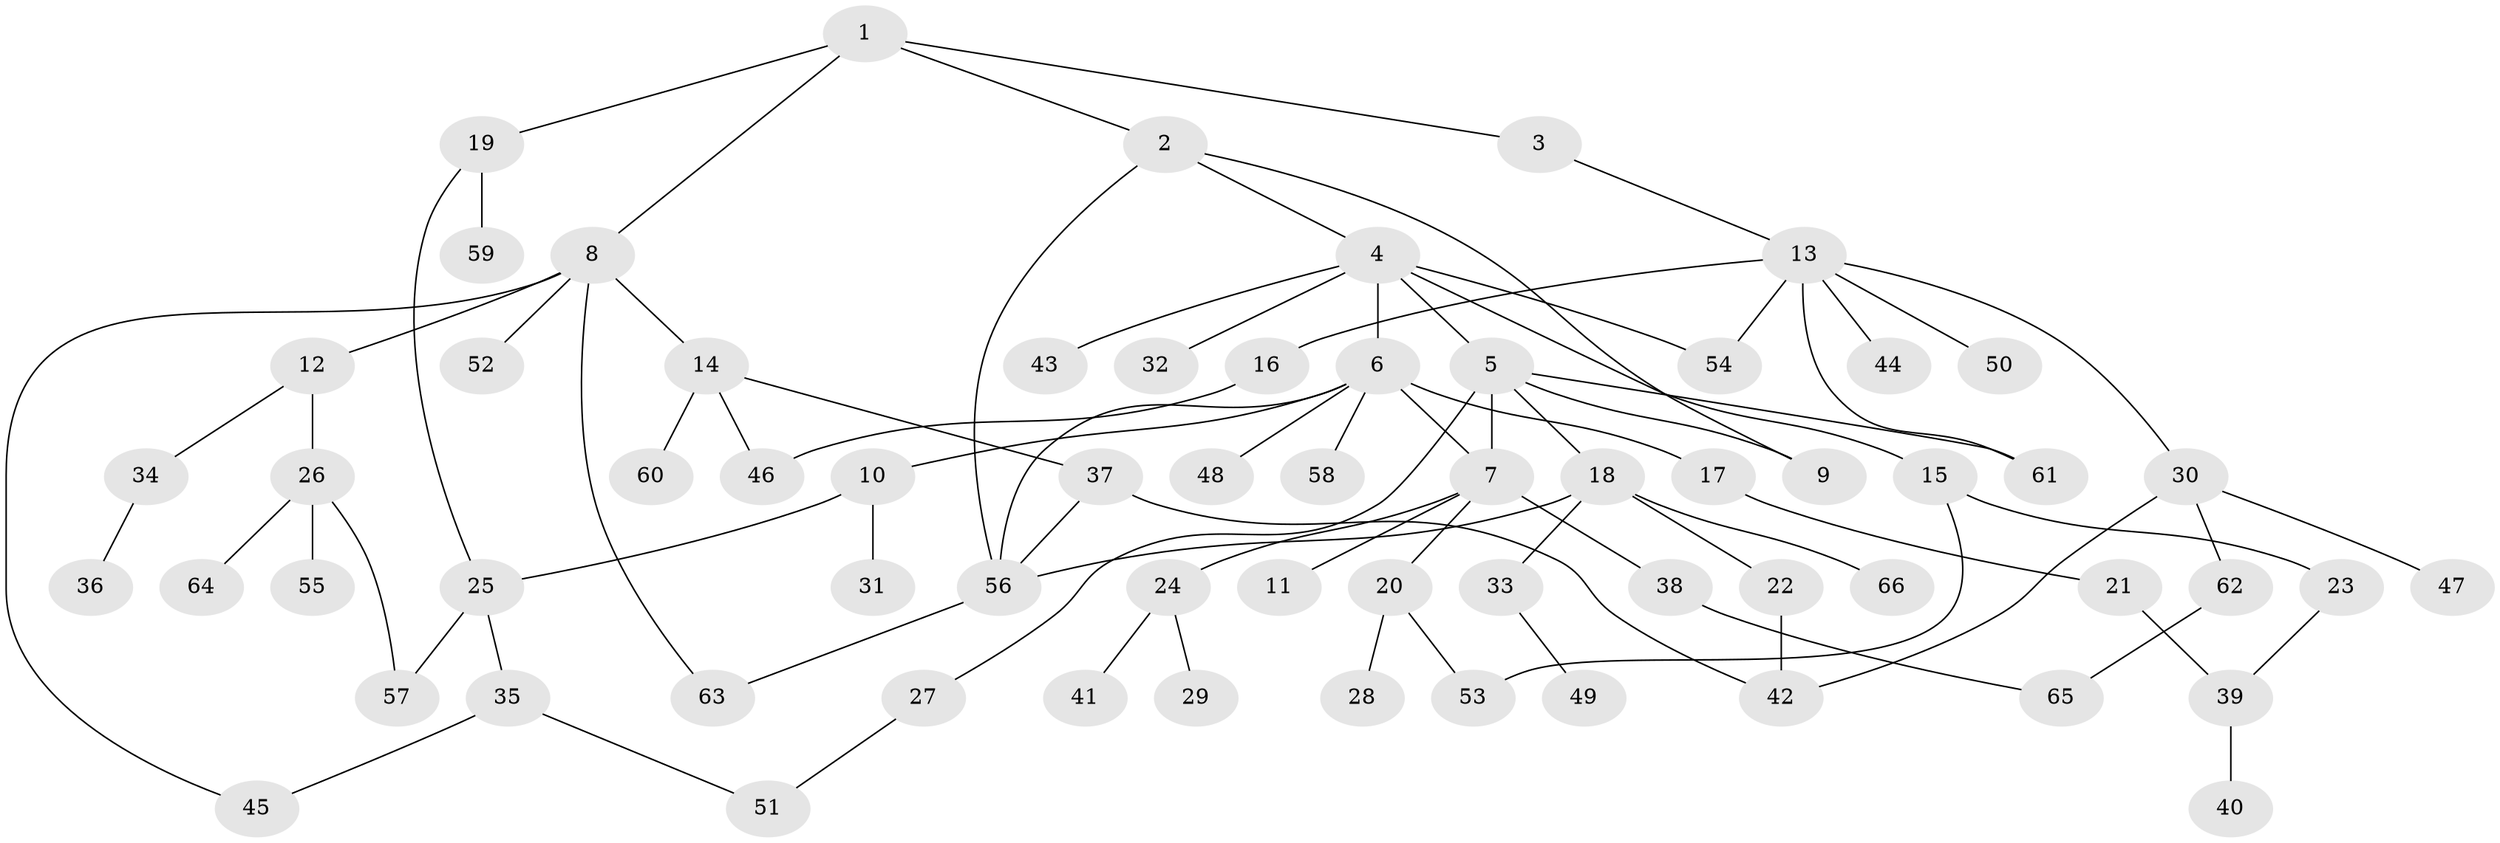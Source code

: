 // coarse degree distribution, {8: 0.022222222222222223, 4: 0.08888888888888889, 7: 0.044444444444444446, 10: 0.044444444444444446, 5: 0.022222222222222223, 1: 0.3111111111111111, 3: 0.1111111111111111, 2: 0.35555555555555557}
// Generated by graph-tools (version 1.1) at 2025/23/03/03/25 07:23:33]
// undirected, 66 vertices, 83 edges
graph export_dot {
graph [start="1"]
  node [color=gray90,style=filled];
  1;
  2;
  3;
  4;
  5;
  6;
  7;
  8;
  9;
  10;
  11;
  12;
  13;
  14;
  15;
  16;
  17;
  18;
  19;
  20;
  21;
  22;
  23;
  24;
  25;
  26;
  27;
  28;
  29;
  30;
  31;
  32;
  33;
  34;
  35;
  36;
  37;
  38;
  39;
  40;
  41;
  42;
  43;
  44;
  45;
  46;
  47;
  48;
  49;
  50;
  51;
  52;
  53;
  54;
  55;
  56;
  57;
  58;
  59;
  60;
  61;
  62;
  63;
  64;
  65;
  66;
  1 -- 2;
  1 -- 3;
  1 -- 8;
  1 -- 19;
  2 -- 4;
  2 -- 56;
  2 -- 9;
  3 -- 13;
  4 -- 5;
  4 -- 6;
  4 -- 15;
  4 -- 32;
  4 -- 43;
  4 -- 54;
  5 -- 7;
  5 -- 9;
  5 -- 18;
  5 -- 27;
  5 -- 61;
  6 -- 10;
  6 -- 17;
  6 -- 48;
  6 -- 58;
  6 -- 7;
  6 -- 56;
  7 -- 11;
  7 -- 20;
  7 -- 24;
  7 -- 38;
  8 -- 12;
  8 -- 14;
  8 -- 45;
  8 -- 52;
  8 -- 63;
  10 -- 31;
  10 -- 25;
  12 -- 26;
  12 -- 34;
  13 -- 16;
  13 -- 30;
  13 -- 44;
  13 -- 50;
  13 -- 61;
  13 -- 54;
  14 -- 37;
  14 -- 46;
  14 -- 60;
  15 -- 23;
  15 -- 53;
  16 -- 46;
  17 -- 21;
  18 -- 22;
  18 -- 33;
  18 -- 66;
  18 -- 56;
  19 -- 25;
  19 -- 59;
  20 -- 28;
  20 -- 53;
  21 -- 39;
  22 -- 42;
  23 -- 39;
  24 -- 29;
  24 -- 41;
  25 -- 35;
  25 -- 57;
  26 -- 55;
  26 -- 64;
  26 -- 57;
  27 -- 51;
  30 -- 47;
  30 -- 62;
  30 -- 42;
  33 -- 49;
  34 -- 36;
  35 -- 45;
  35 -- 51;
  37 -- 56;
  37 -- 42;
  38 -- 65;
  39 -- 40;
  56 -- 63;
  62 -- 65;
}
